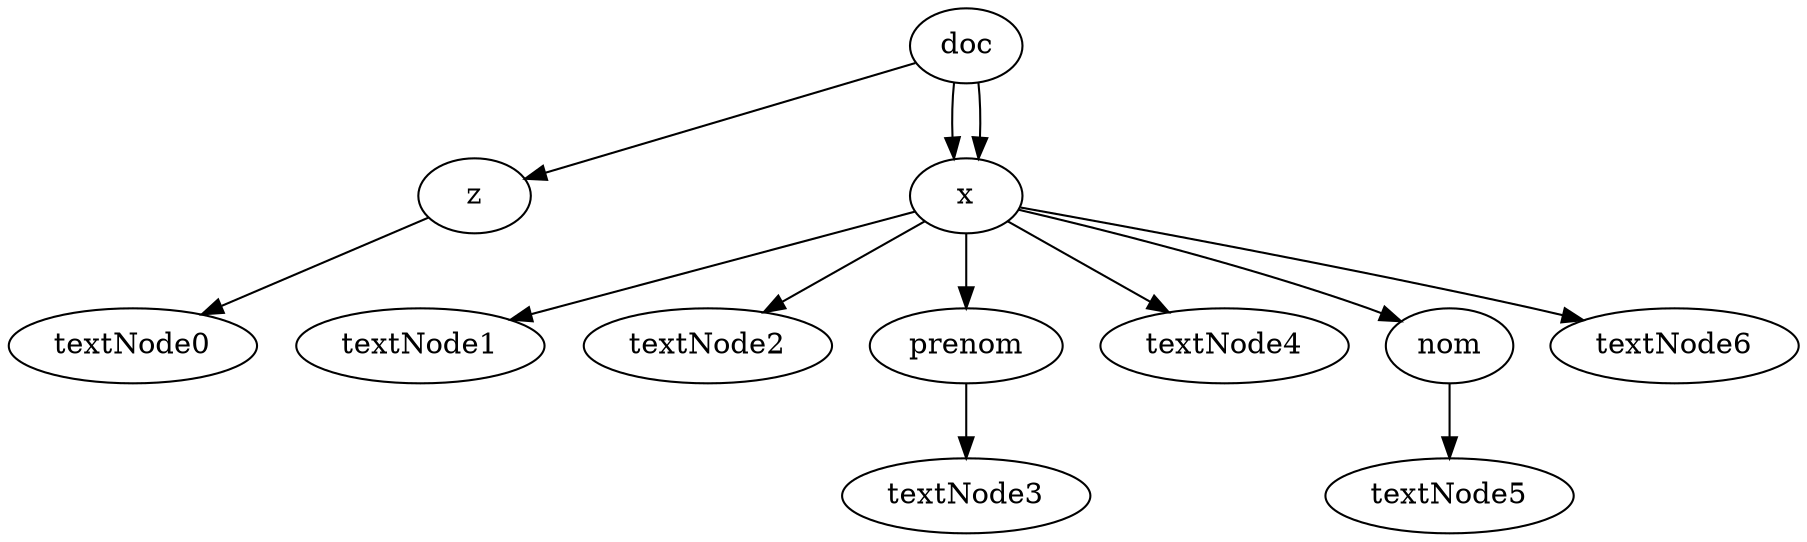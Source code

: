 digraph xmlTree {
"doc" -> "z" -> "textNode0"

"doc" -> "x" -> "textNode1"

"doc" -> "x" -> "textNode2"
"x" -> "prenom" -> "textNode3"

"x" -> "textNode4"
"x" -> "nom" -> "textNode5"

"x" -> "textNode6"

}
